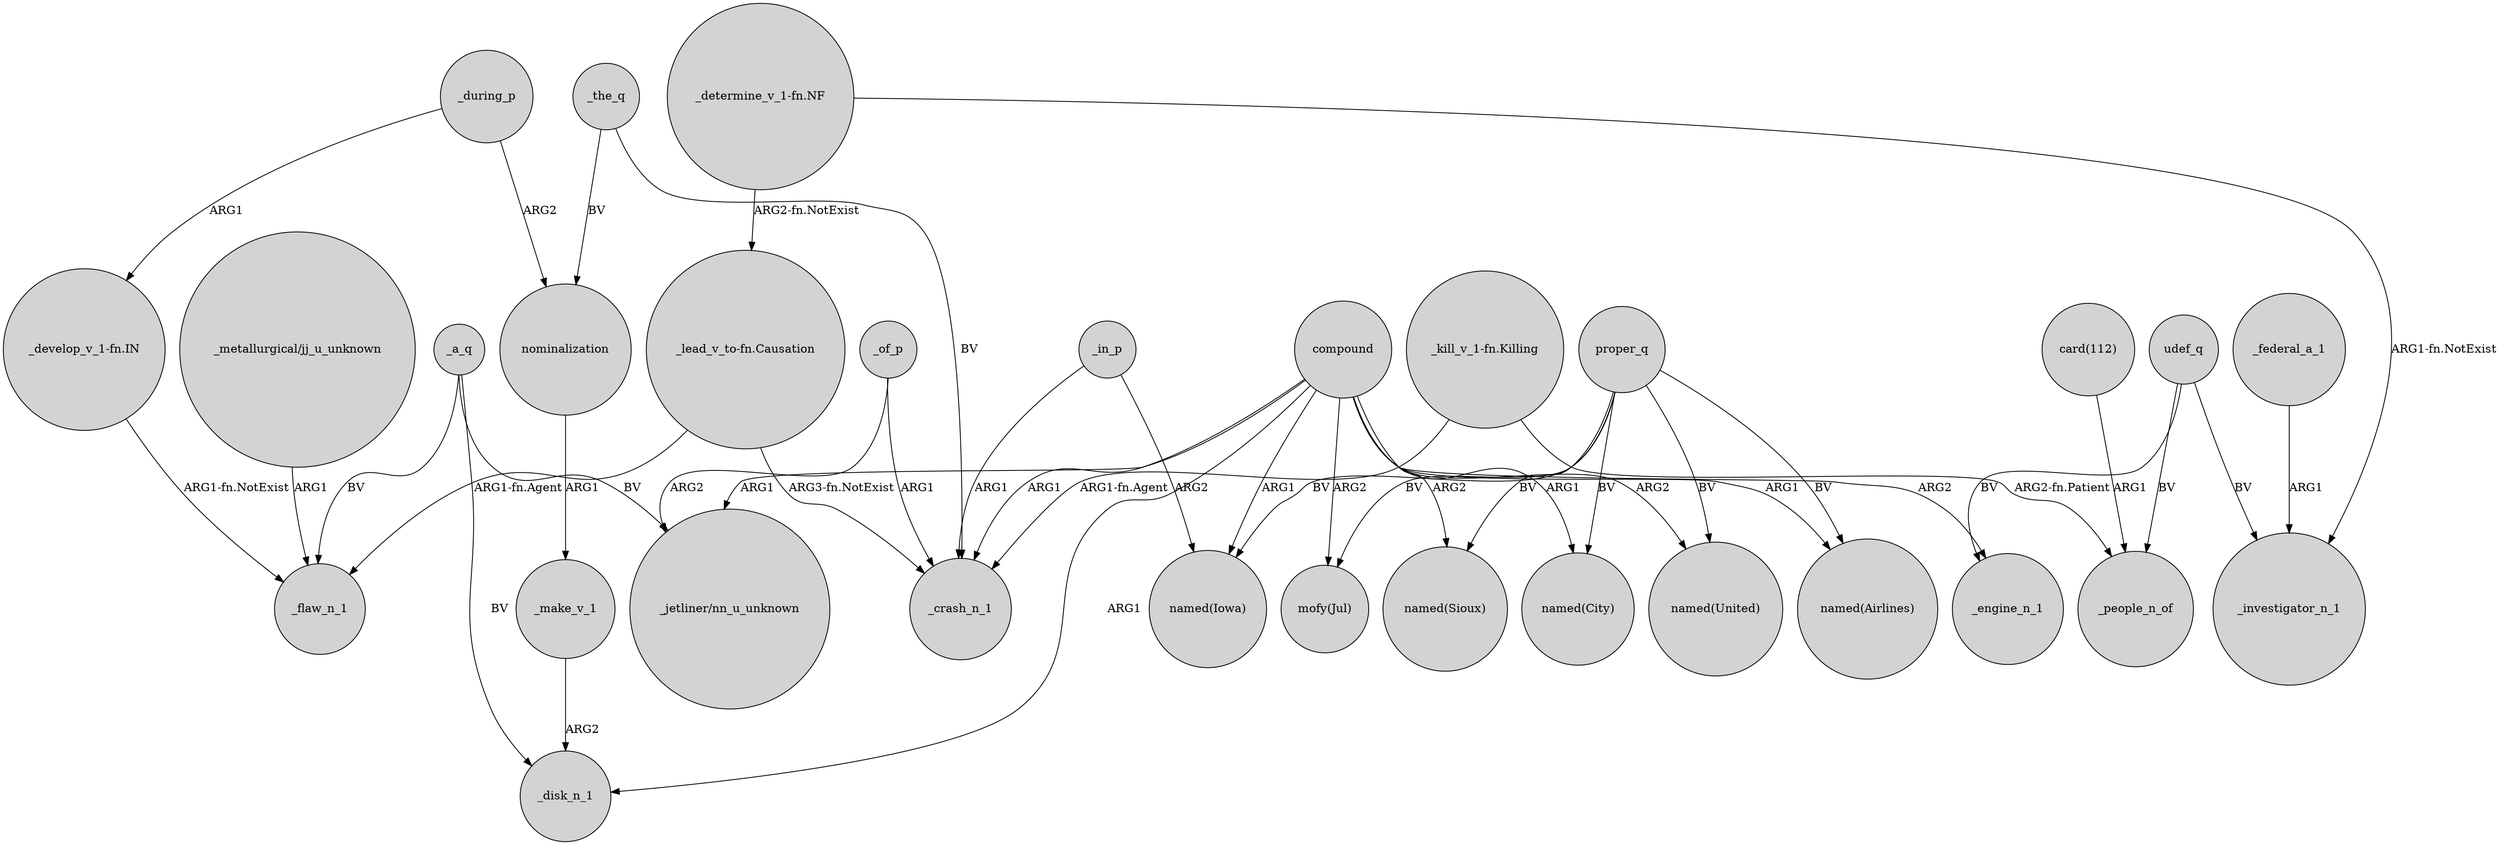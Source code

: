 digraph {
	node [shape=circle style=filled]
	"_determine_v_1-fn.NF" -> "_lead_v_to-fn.Causation" [label="ARG2-fn.NotExist"]
	"_lead_v_to-fn.Causation" -> _flaw_n_1 [label="ARG1-fn.Agent"]
	"_develop_v_1-fn.IN" -> _flaw_n_1 [label="ARG1-fn.NotExist"]
	_a_q -> "_jetliner/nn_u_unknown" [label=BV]
	_of_p -> _crash_n_1 [label=ARG1]
	proper_q -> "mofy(Jul)" [label=BV]
	compound -> "_jetliner/nn_u_unknown" [label=ARG1]
	_a_q -> _flaw_n_1 [label=BV]
	_make_v_1 -> _disk_n_1 [label=ARG2]
	compound -> _crash_n_1 [label=ARG1]
	compound -> _disk_n_1 [label=ARG1]
	proper_q -> "named(Sioux)" [label=BV]
	compound -> "named(Airlines)" [label=ARG1]
	nominalization -> _make_v_1 [label=ARG1]
	compound -> "mofy(Jul)" [label=ARG2]
	"card(112)" -> _people_n_of [label=ARG1]
	udef_q -> _people_n_of [label=BV]
	compound -> _engine_n_1 [label=ARG2]
	compound -> "named(Sioux)" [label=ARG2]
	_during_p -> nominalization [label=ARG2]
	proper_q -> "named(City)" [label=BV]
	_of_p -> "_jetliner/nn_u_unknown" [label=ARG2]
	proper_q -> "named(United)" [label=BV]
	compound -> "named(City)" [label=ARG1]
	proper_q -> "named(Iowa)" [label=BV]
	_federal_a_1 -> _investigator_n_1 [label=ARG1]
	udef_q -> _engine_n_1 [label=BV]
	proper_q -> "named(Airlines)" [label=BV]
	"_metallurgical/jj_u_unknown" -> _flaw_n_1 [label=ARG1]
	_in_p -> _crash_n_1 [label=ARG1]
	compound -> "named(Iowa)" [label=ARG1]
	"_kill_v_1-fn.Killing" -> _people_n_of [label="ARG2-fn.Patient"]
	udef_q -> _investigator_n_1 [label=BV]
	compound -> "named(United)" [label=ARG2]
	"_lead_v_to-fn.Causation" -> _crash_n_1 [label="ARG3-fn.NotExist"]
	"_determine_v_1-fn.NF" -> _investigator_n_1 [label="ARG1-fn.NotExist"]
	_a_q -> _disk_n_1 [label=BV]
	_during_p -> "_develop_v_1-fn.IN" [label=ARG1]
	_the_q -> _crash_n_1 [label=BV]
	"_kill_v_1-fn.Killing" -> _crash_n_1 [label="ARG1-fn.Agent"]
	_in_p -> "named(Iowa)" [label=ARG2]
	_the_q -> nominalization [label=BV]
}
